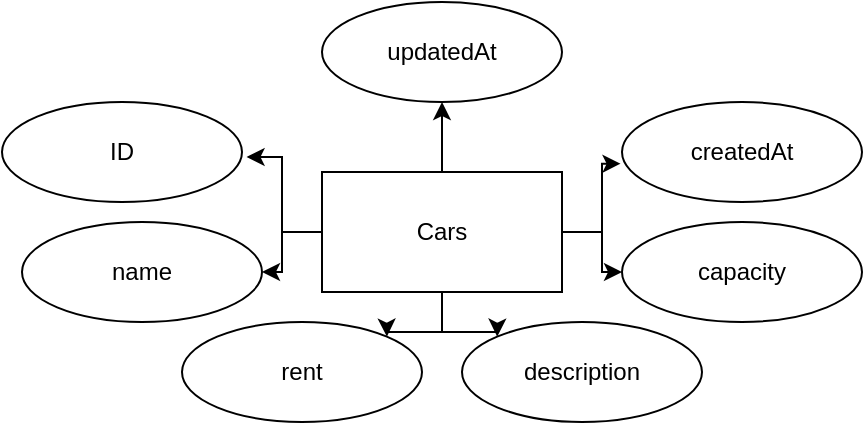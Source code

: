 <mxfile version="20.4.0" type="github">
  <diagram id="R2lEEEUBdFMjLlhIrx00" name="Page-1">
    <mxGraphModel dx="1497" dy="827" grid="1" gridSize="10" guides="1" tooltips="1" connect="1" arrows="1" fold="1" page="1" pageScale="1" pageWidth="850" pageHeight="1100" math="0" shadow="0" extFonts="Permanent Marker^https://fonts.googleapis.com/css?family=Permanent+Marker">
      <root>
        <mxCell id="0" />
        <mxCell id="1" parent="0" />
        <mxCell id="ZRwwGj1ntow4z0AVms1C-13" style="edgeStyle=orthogonalEdgeStyle;rounded=0;orthogonalLoop=1;jettySize=auto;html=1;entryX=-0.006;entryY=0.617;entryDx=0;entryDy=0;entryPerimeter=0;" edge="1" parent="1" source="ZRwwGj1ntow4z0AVms1C-1" target="ZRwwGj1ntow4z0AVms1C-7">
          <mxGeometry relative="1" as="geometry" />
        </mxCell>
        <mxCell id="ZRwwGj1ntow4z0AVms1C-14" style="edgeStyle=orthogonalEdgeStyle;rounded=0;orthogonalLoop=1;jettySize=auto;html=1;entryX=0;entryY=0.5;entryDx=0;entryDy=0;" edge="1" parent="1" source="ZRwwGj1ntow4z0AVms1C-1" target="ZRwwGj1ntow4z0AVms1C-6">
          <mxGeometry relative="1" as="geometry" />
        </mxCell>
        <mxCell id="ZRwwGj1ntow4z0AVms1C-15" style="edgeStyle=orthogonalEdgeStyle;rounded=0;orthogonalLoop=1;jettySize=auto;html=1;entryX=0;entryY=0;entryDx=0;entryDy=0;" edge="1" parent="1" source="ZRwwGj1ntow4z0AVms1C-1" target="ZRwwGj1ntow4z0AVms1C-5">
          <mxGeometry relative="1" as="geometry" />
        </mxCell>
        <mxCell id="ZRwwGj1ntow4z0AVms1C-16" style="edgeStyle=orthogonalEdgeStyle;rounded=0;orthogonalLoop=1;jettySize=auto;html=1;entryX=1;entryY=0;entryDx=0;entryDy=0;" edge="1" parent="1" source="ZRwwGj1ntow4z0AVms1C-1" target="ZRwwGj1ntow4z0AVms1C-4">
          <mxGeometry relative="1" as="geometry" />
        </mxCell>
        <mxCell id="ZRwwGj1ntow4z0AVms1C-17" style="edgeStyle=orthogonalEdgeStyle;rounded=0;orthogonalLoop=1;jettySize=auto;html=1;entryX=1;entryY=0.5;entryDx=0;entryDy=0;" edge="1" parent="1" source="ZRwwGj1ntow4z0AVms1C-1" target="ZRwwGj1ntow4z0AVms1C-3">
          <mxGeometry relative="1" as="geometry" />
        </mxCell>
        <mxCell id="ZRwwGj1ntow4z0AVms1C-18" style="edgeStyle=orthogonalEdgeStyle;rounded=0;orthogonalLoop=1;jettySize=auto;html=1;entryX=1.019;entryY=0.55;entryDx=0;entryDy=0;entryPerimeter=0;" edge="1" parent="1" source="ZRwwGj1ntow4z0AVms1C-1" target="ZRwwGj1ntow4z0AVms1C-2">
          <mxGeometry relative="1" as="geometry" />
        </mxCell>
        <mxCell id="ZRwwGj1ntow4z0AVms1C-19" style="edgeStyle=orthogonalEdgeStyle;rounded=0;orthogonalLoop=1;jettySize=auto;html=1;entryX=0.5;entryY=1;entryDx=0;entryDy=0;" edge="1" parent="1" source="ZRwwGj1ntow4z0AVms1C-1" target="ZRwwGj1ntow4z0AVms1C-8">
          <mxGeometry relative="1" as="geometry" />
        </mxCell>
        <mxCell id="ZRwwGj1ntow4z0AVms1C-1" value="Cars" style="rounded=0;whiteSpace=wrap;html=1;" vertex="1" parent="1">
          <mxGeometry x="320" y="325" width="120" height="60" as="geometry" />
        </mxCell>
        <mxCell id="ZRwwGj1ntow4z0AVms1C-2" value="ID" style="ellipse;whiteSpace=wrap;html=1;" vertex="1" parent="1">
          <mxGeometry x="160" y="290" width="120" height="50" as="geometry" />
        </mxCell>
        <mxCell id="ZRwwGj1ntow4z0AVms1C-3" value="name" style="ellipse;whiteSpace=wrap;html=1;" vertex="1" parent="1">
          <mxGeometry x="170" y="350" width="120" height="50" as="geometry" />
        </mxCell>
        <mxCell id="ZRwwGj1ntow4z0AVms1C-4" value="rent" style="ellipse;whiteSpace=wrap;html=1;" vertex="1" parent="1">
          <mxGeometry x="250" y="400" width="120" height="50" as="geometry" />
        </mxCell>
        <mxCell id="ZRwwGj1ntow4z0AVms1C-5" value="description" style="ellipse;whiteSpace=wrap;html=1;" vertex="1" parent="1">
          <mxGeometry x="390" y="400" width="120" height="50" as="geometry" />
        </mxCell>
        <mxCell id="ZRwwGj1ntow4z0AVms1C-6" value="capacity" style="ellipse;whiteSpace=wrap;html=1;" vertex="1" parent="1">
          <mxGeometry x="470" y="350" width="120" height="50" as="geometry" />
        </mxCell>
        <mxCell id="ZRwwGj1ntow4z0AVms1C-7" value="createdAt" style="ellipse;whiteSpace=wrap;html=1;" vertex="1" parent="1">
          <mxGeometry x="470" y="290" width="120" height="50" as="geometry" />
        </mxCell>
        <mxCell id="ZRwwGj1ntow4z0AVms1C-8" value="updatedAt" style="ellipse;whiteSpace=wrap;html=1;" vertex="1" parent="1">
          <mxGeometry x="320" y="240" width="120" height="50" as="geometry" />
        </mxCell>
      </root>
    </mxGraphModel>
  </diagram>
</mxfile>
